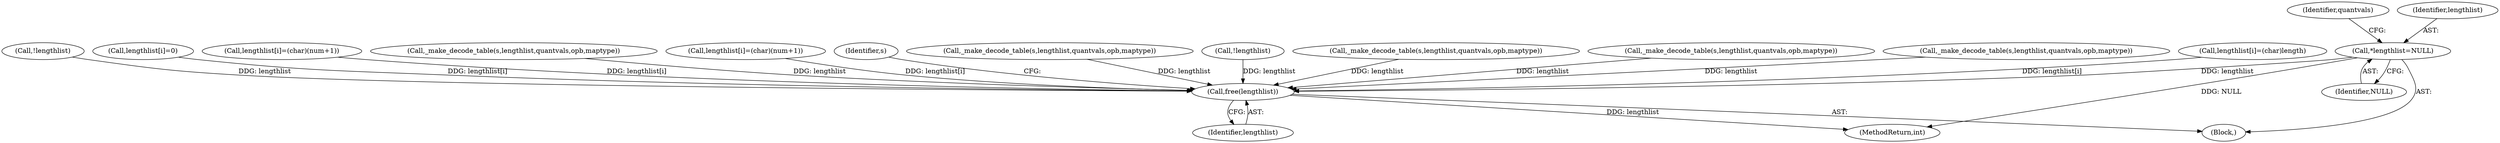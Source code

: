 digraph "0_Android_eeb4e45d5683f88488c083ecf142dc89bc3f0b47_8@pointer" {
"1000133" [label="(Call,*lengthlist=NULL)"];
"1001168" [label="(Call,free(lengthlist))"];
"1000246" [label="(Call,!lengthlist)"];
"1000312" [label="(Call,lengthlist[i]=0)"];
"1001169" [label="(Identifier,lengthlist)"];
"1001168" [label="(Call,free(lengthlist))"];
"1000283" [label="(Call,lengthlist[i]=(char)(num+1))"];
"1000133" [label="(Call,*lengthlist=NULL)"];
"1001177" [label="(MethodReturn,int)"];
"1000970" [label="(Call,_make_decode_table(s,lengthlist,quantvals,opb,maptype))"];
"1000350" [label="(Call,lengthlist[i]=(char)(num+1))"];
"1001172" [label="(Identifier,s)"];
"1000573" [label="(Call,_make_decode_table(s,lengthlist,quantvals,opb,maptype))"];
"1000404" [label="(Call,!lengthlist)"];
"1000131" [label="(Block,)"];
"1000893" [label="(Call,_make_decode_table(s,lengthlist,quantvals,opb,maptype))"];
"1001021" [label="(Call,_make_decode_table(s,lengthlist,quantvals,opb,maptype))"];
"1000135" [label="(Identifier,NULL)"];
"1000138" [label="(Identifier,quantvals)"];
"1000733" [label="(Call,_make_decode_table(s,lengthlist,quantvals,opb,maptype))"];
"1000134" [label="(Identifier,lengthlist)"];
"1000451" [label="(Call,lengthlist[i]=(char)length)"];
"1000133" -> "1000131"  [label="AST: "];
"1000133" -> "1000135"  [label="CFG: "];
"1000134" -> "1000133"  [label="AST: "];
"1000135" -> "1000133"  [label="AST: "];
"1000138" -> "1000133"  [label="CFG: "];
"1000133" -> "1001177"  [label="DDG: NULL"];
"1000133" -> "1001168"  [label="DDG: lengthlist"];
"1001168" -> "1000131"  [label="AST: "];
"1001168" -> "1001169"  [label="CFG: "];
"1001169" -> "1001168"  [label="AST: "];
"1001172" -> "1001168"  [label="CFG: "];
"1001168" -> "1001177"  [label="DDG: lengthlist"];
"1000573" -> "1001168"  [label="DDG: lengthlist"];
"1000970" -> "1001168"  [label="DDG: lengthlist"];
"1000404" -> "1001168"  [label="DDG: lengthlist"];
"1000283" -> "1001168"  [label="DDG: lengthlist[i]"];
"1000893" -> "1001168"  [label="DDG: lengthlist"];
"1000312" -> "1001168"  [label="DDG: lengthlist[i]"];
"1000451" -> "1001168"  [label="DDG: lengthlist[i]"];
"1001021" -> "1001168"  [label="DDG: lengthlist"];
"1000246" -> "1001168"  [label="DDG: lengthlist"];
"1000733" -> "1001168"  [label="DDG: lengthlist"];
"1000350" -> "1001168"  [label="DDG: lengthlist[i]"];
}
